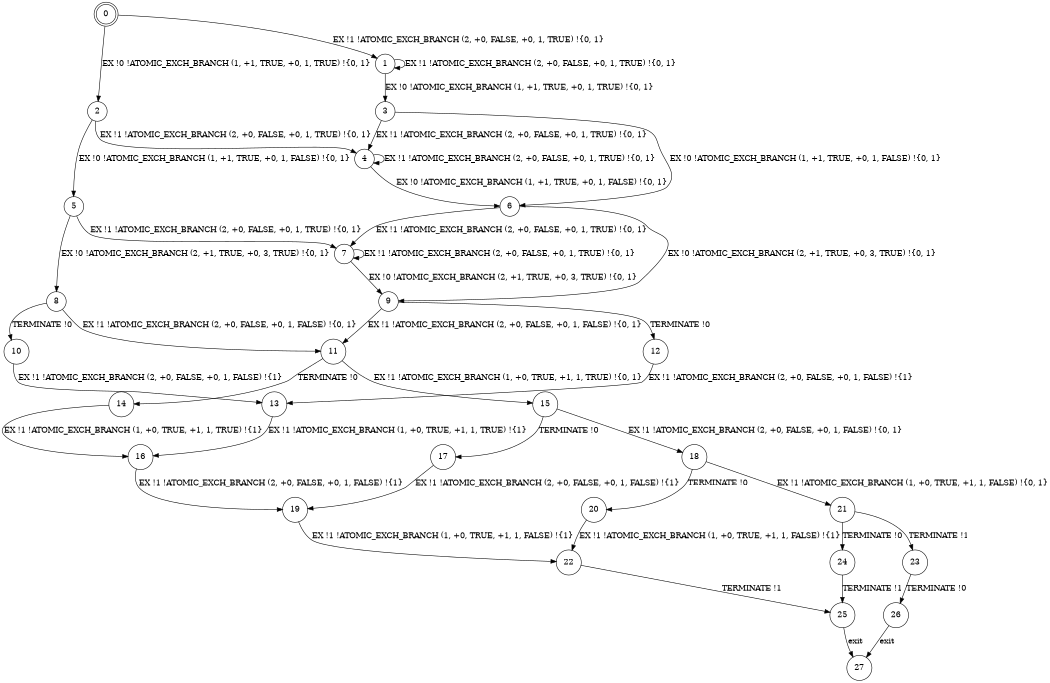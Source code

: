 digraph BCG {
size = "7, 10.5";
center = TRUE;
node [shape = circle];
0 [peripheries = 2];
0 -> 1 [label = "EX !1 !ATOMIC_EXCH_BRANCH (2, +0, FALSE, +0, 1, TRUE) !{0, 1}"];
0 -> 2 [label = "EX !0 !ATOMIC_EXCH_BRANCH (1, +1, TRUE, +0, 1, TRUE) !{0, 1}"];
1 -> 3 [label = "EX !0 !ATOMIC_EXCH_BRANCH (1, +1, TRUE, +0, 1, TRUE) !{0, 1}"];
1 -> 1 [label = "EX !1 !ATOMIC_EXCH_BRANCH (2, +0, FALSE, +0, 1, TRUE) !{0, 1}"];
2 -> 4 [label = "EX !1 !ATOMIC_EXCH_BRANCH (2, +0, FALSE, +0, 1, TRUE) !{0, 1}"];
2 -> 5 [label = "EX !0 !ATOMIC_EXCH_BRANCH (1, +1, TRUE, +0, 1, FALSE) !{0, 1}"];
3 -> 4 [label = "EX !1 !ATOMIC_EXCH_BRANCH (2, +0, FALSE, +0, 1, TRUE) !{0, 1}"];
3 -> 6 [label = "EX !0 !ATOMIC_EXCH_BRANCH (1, +1, TRUE, +0, 1, FALSE) !{0, 1}"];
4 -> 4 [label = "EX !1 !ATOMIC_EXCH_BRANCH (2, +0, FALSE, +0, 1, TRUE) !{0, 1}"];
4 -> 6 [label = "EX !0 !ATOMIC_EXCH_BRANCH (1, +1, TRUE, +0, 1, FALSE) !{0, 1}"];
5 -> 7 [label = "EX !1 !ATOMIC_EXCH_BRANCH (2, +0, FALSE, +0, 1, TRUE) !{0, 1}"];
5 -> 8 [label = "EX !0 !ATOMIC_EXCH_BRANCH (2, +1, TRUE, +0, 3, TRUE) !{0, 1}"];
6 -> 7 [label = "EX !1 !ATOMIC_EXCH_BRANCH (2, +0, FALSE, +0, 1, TRUE) !{0, 1}"];
6 -> 9 [label = "EX !0 !ATOMIC_EXCH_BRANCH (2, +1, TRUE, +0, 3, TRUE) !{0, 1}"];
7 -> 7 [label = "EX !1 !ATOMIC_EXCH_BRANCH (2, +0, FALSE, +0, 1, TRUE) !{0, 1}"];
7 -> 9 [label = "EX !0 !ATOMIC_EXCH_BRANCH (2, +1, TRUE, +0, 3, TRUE) !{0, 1}"];
8 -> 10 [label = "TERMINATE !0"];
8 -> 11 [label = "EX !1 !ATOMIC_EXCH_BRANCH (2, +0, FALSE, +0, 1, FALSE) !{0, 1}"];
9 -> 12 [label = "TERMINATE !0"];
9 -> 11 [label = "EX !1 !ATOMIC_EXCH_BRANCH (2, +0, FALSE, +0, 1, FALSE) !{0, 1}"];
10 -> 13 [label = "EX !1 !ATOMIC_EXCH_BRANCH (2, +0, FALSE, +0, 1, FALSE) !{1}"];
11 -> 14 [label = "TERMINATE !0"];
11 -> 15 [label = "EX !1 !ATOMIC_EXCH_BRANCH (1, +0, TRUE, +1, 1, TRUE) !{0, 1}"];
12 -> 13 [label = "EX !1 !ATOMIC_EXCH_BRANCH (2, +0, FALSE, +0, 1, FALSE) !{1}"];
13 -> 16 [label = "EX !1 !ATOMIC_EXCH_BRANCH (1, +0, TRUE, +1, 1, TRUE) !{1}"];
14 -> 16 [label = "EX !1 !ATOMIC_EXCH_BRANCH (1, +0, TRUE, +1, 1, TRUE) !{1}"];
15 -> 17 [label = "TERMINATE !0"];
15 -> 18 [label = "EX !1 !ATOMIC_EXCH_BRANCH (2, +0, FALSE, +0, 1, FALSE) !{0, 1}"];
16 -> 19 [label = "EX !1 !ATOMIC_EXCH_BRANCH (2, +0, FALSE, +0, 1, FALSE) !{1}"];
17 -> 19 [label = "EX !1 !ATOMIC_EXCH_BRANCH (2, +0, FALSE, +0, 1, FALSE) !{1}"];
18 -> 20 [label = "TERMINATE !0"];
18 -> 21 [label = "EX !1 !ATOMIC_EXCH_BRANCH (1, +0, TRUE, +1, 1, FALSE) !{0, 1}"];
19 -> 22 [label = "EX !1 !ATOMIC_EXCH_BRANCH (1, +0, TRUE, +1, 1, FALSE) !{1}"];
20 -> 22 [label = "EX !1 !ATOMIC_EXCH_BRANCH (1, +0, TRUE, +1, 1, FALSE) !{1}"];
21 -> 23 [label = "TERMINATE !1"];
21 -> 24 [label = "TERMINATE !0"];
22 -> 25 [label = "TERMINATE !1"];
23 -> 26 [label = "TERMINATE !0"];
24 -> 25 [label = "TERMINATE !1"];
25 -> 27 [label = "exit"];
26 -> 27 [label = "exit"];
}
